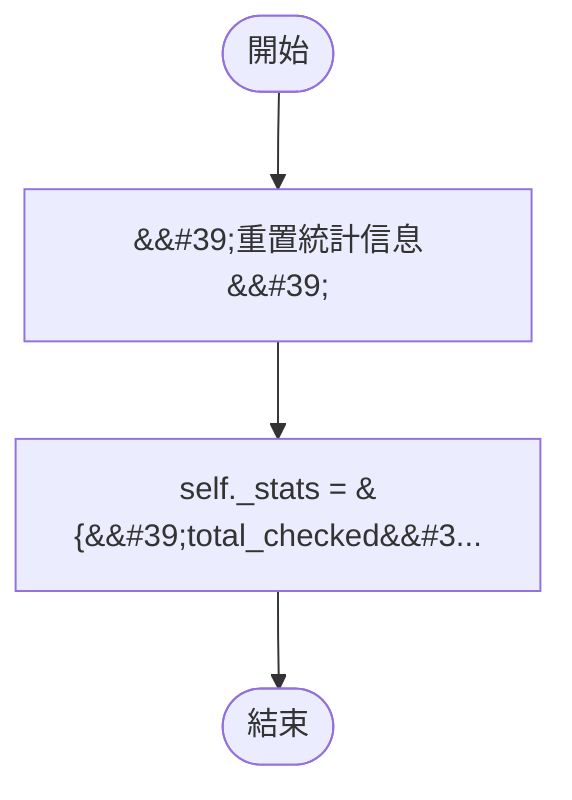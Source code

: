 flowchart TB
    n1([開始])
    n2([結束])
    n3[&amp;&#35;39;重置統計信息&amp;&#35;39;]
    n4[self._stats = &#123;&amp;&#35;39;total_checked&amp;&#35;3...]
    n1 --> n3
    n3 --> n4
    n4 --> n2